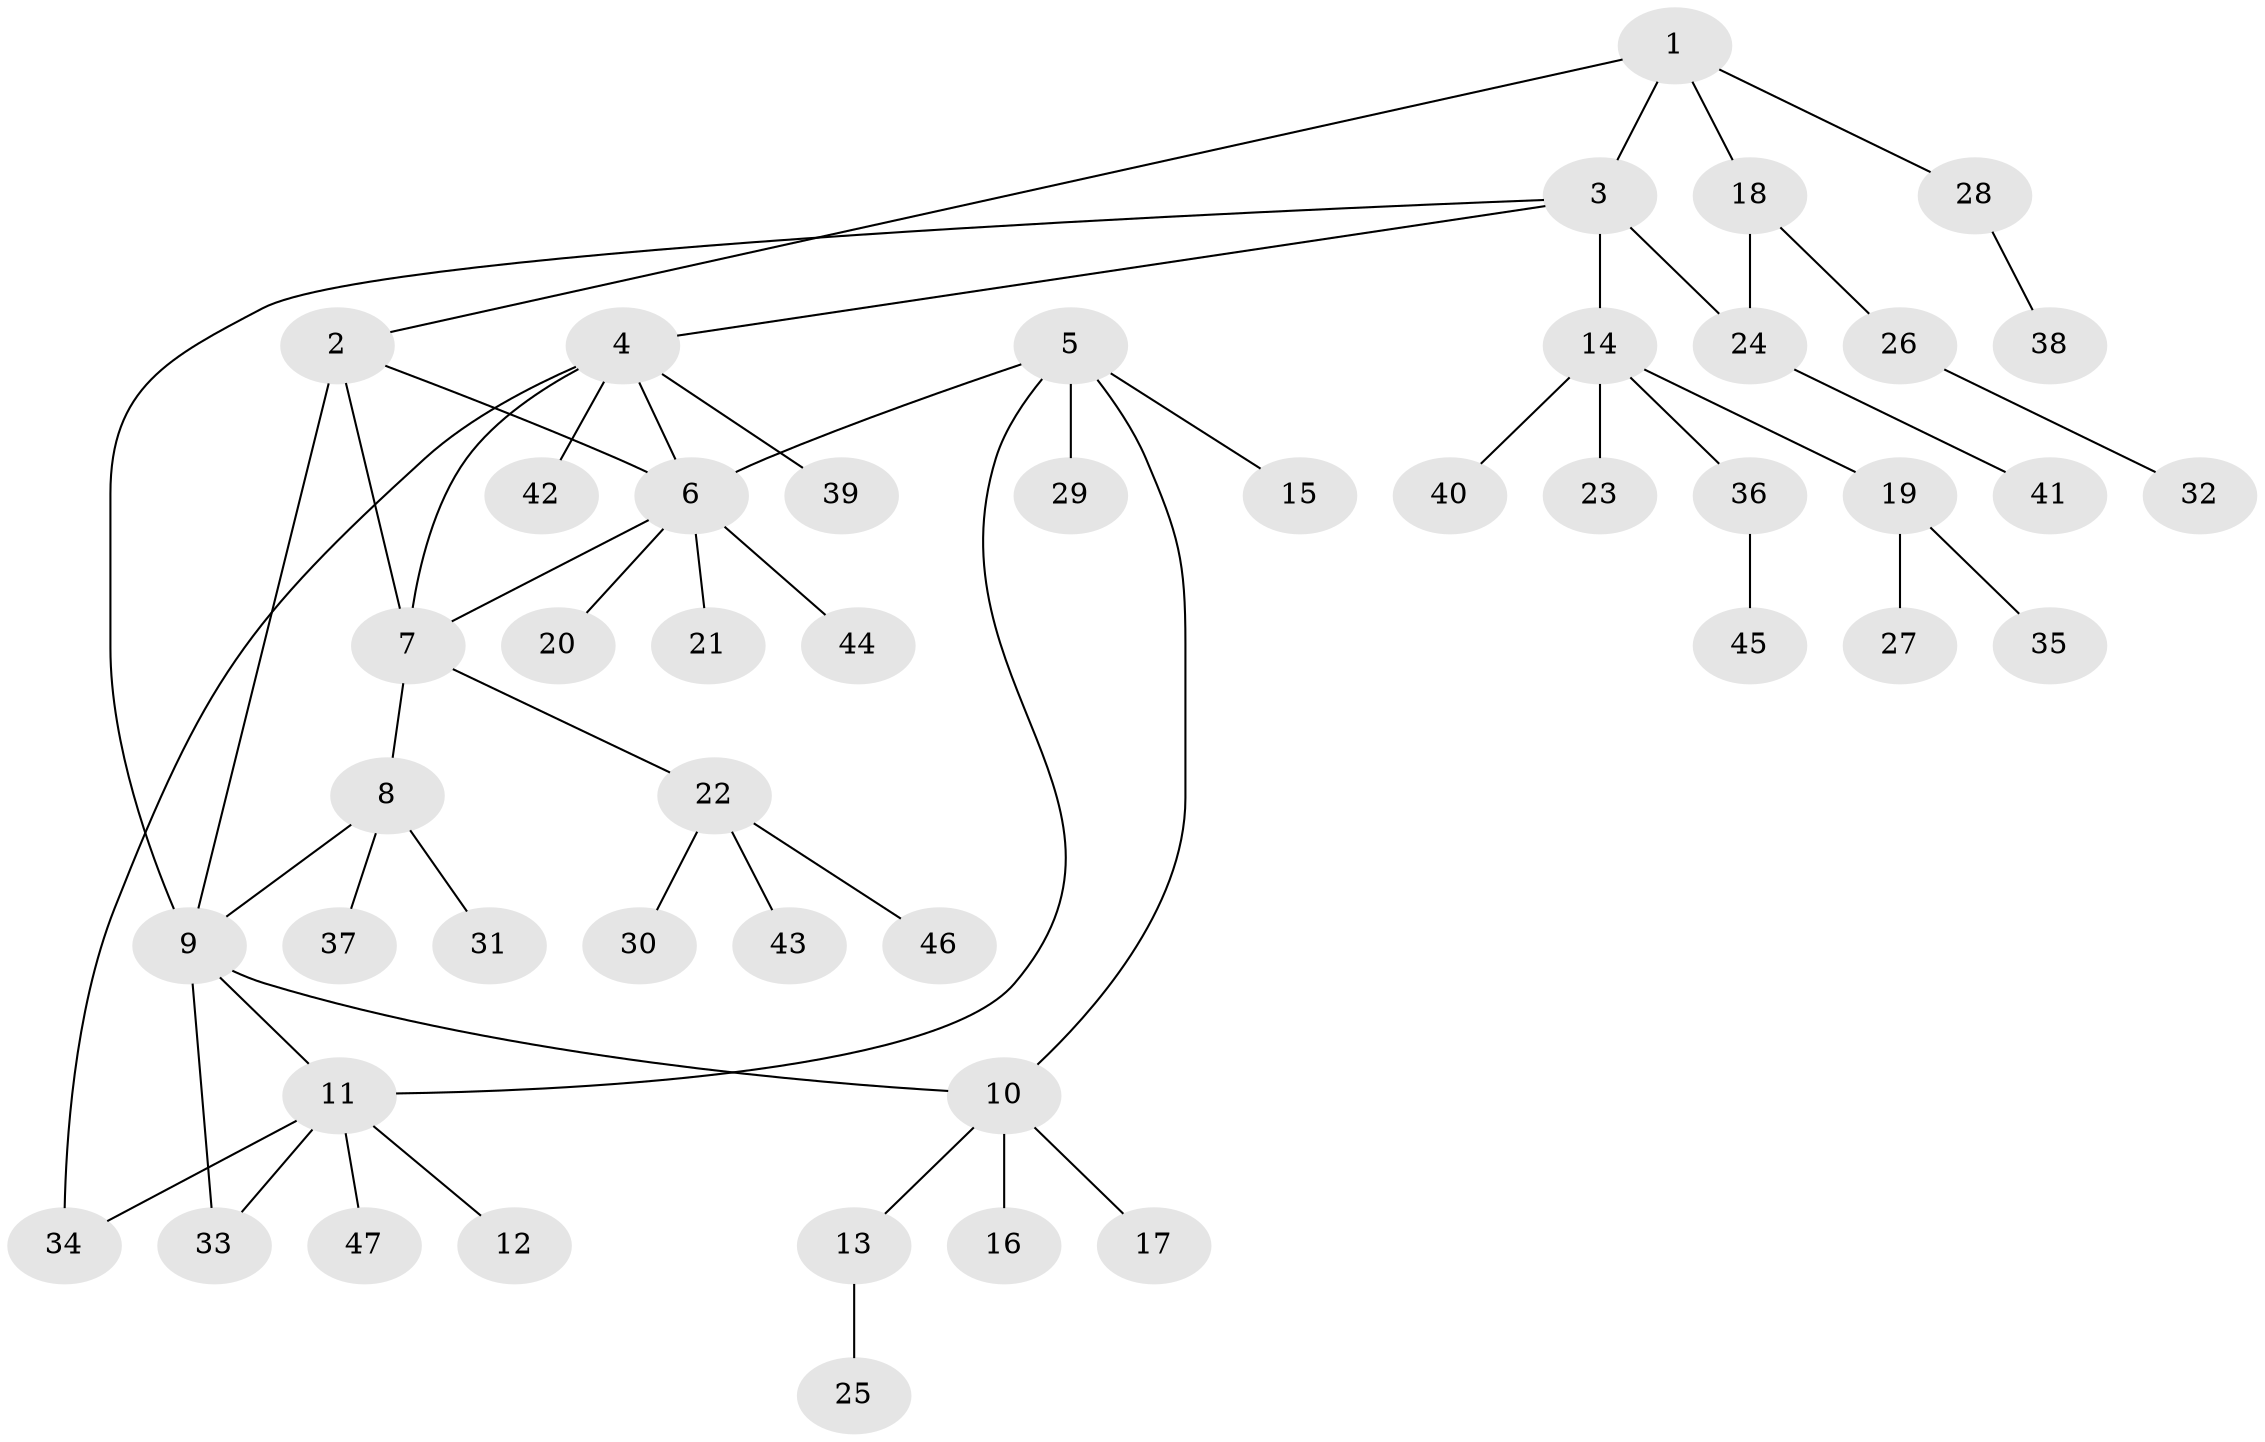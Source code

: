 // Generated by graph-tools (version 1.1) at 2025/11/02/27/25 16:11:32]
// undirected, 47 vertices, 56 edges
graph export_dot {
graph [start="1"]
  node [color=gray90,style=filled];
  1;
  2;
  3;
  4;
  5;
  6;
  7;
  8;
  9;
  10;
  11;
  12;
  13;
  14;
  15;
  16;
  17;
  18;
  19;
  20;
  21;
  22;
  23;
  24;
  25;
  26;
  27;
  28;
  29;
  30;
  31;
  32;
  33;
  34;
  35;
  36;
  37;
  38;
  39;
  40;
  41;
  42;
  43;
  44;
  45;
  46;
  47;
  1 -- 2;
  1 -- 3;
  1 -- 18;
  1 -- 28;
  2 -- 6;
  2 -- 7;
  2 -- 9;
  3 -- 4;
  3 -- 9;
  3 -- 14;
  3 -- 24;
  4 -- 6;
  4 -- 7;
  4 -- 34;
  4 -- 39;
  4 -- 42;
  5 -- 6;
  5 -- 10;
  5 -- 11;
  5 -- 15;
  5 -- 29;
  6 -- 7;
  6 -- 20;
  6 -- 21;
  6 -- 44;
  7 -- 8;
  7 -- 22;
  8 -- 9;
  8 -- 31;
  8 -- 37;
  9 -- 10;
  9 -- 11;
  9 -- 33;
  10 -- 13;
  10 -- 16;
  10 -- 17;
  11 -- 12;
  11 -- 33;
  11 -- 34;
  11 -- 47;
  13 -- 25;
  14 -- 19;
  14 -- 23;
  14 -- 36;
  14 -- 40;
  18 -- 24;
  18 -- 26;
  19 -- 27;
  19 -- 35;
  22 -- 30;
  22 -- 43;
  22 -- 46;
  24 -- 41;
  26 -- 32;
  28 -- 38;
  36 -- 45;
}
